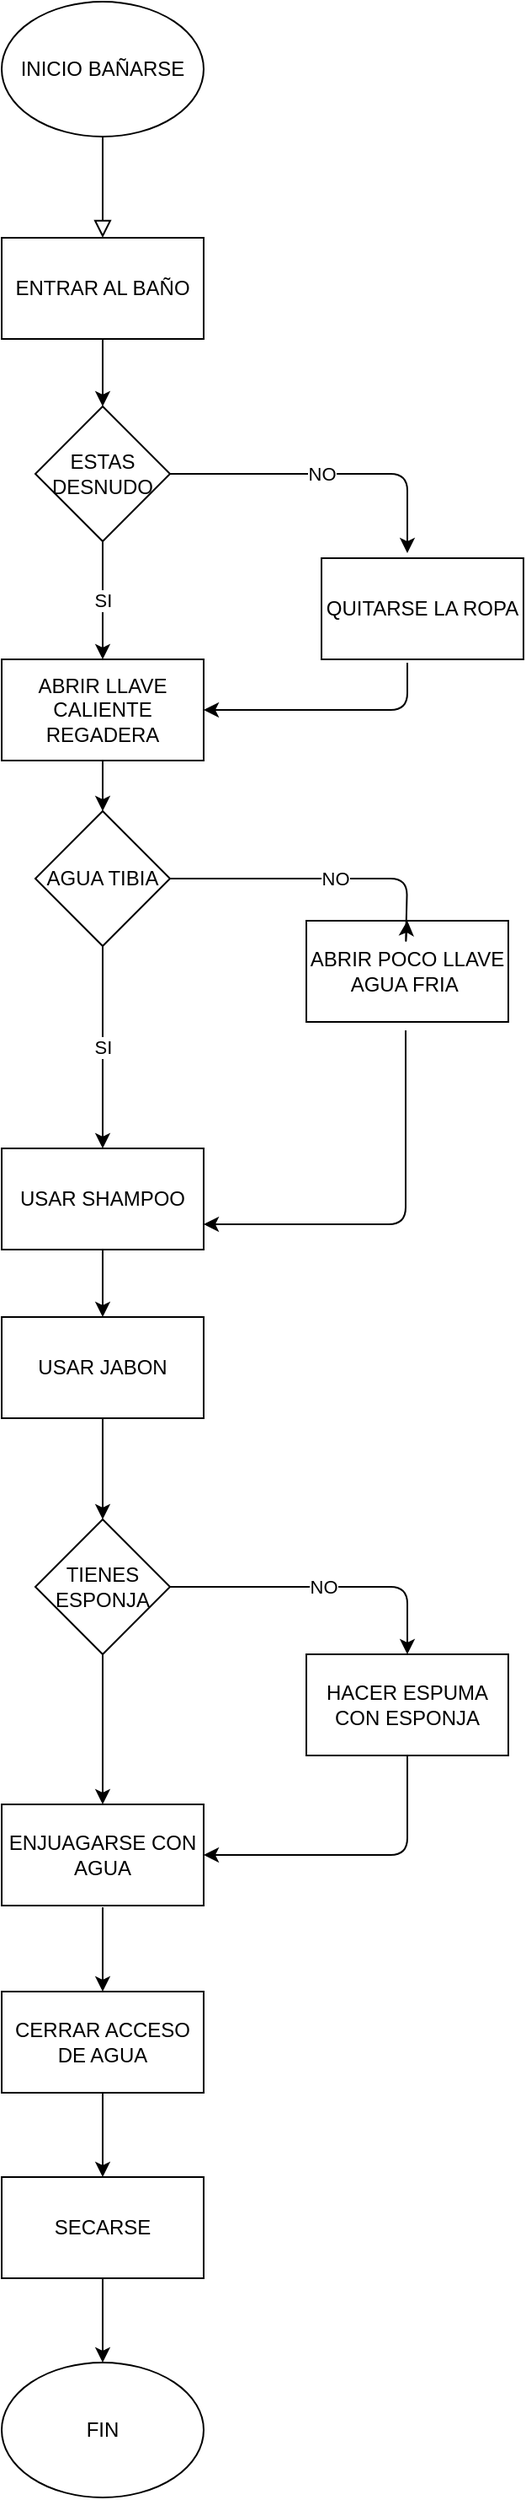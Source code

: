 <mxfile version="13.7.9" type="github">
  <diagram id="C5RBs43oDa-KdzZeNtuy" name="Page-1">
    <mxGraphModel dx="796" dy="425" grid="1" gridSize="10" guides="1" tooltips="1" connect="1" arrows="1" fold="1" page="1" pageScale="1" pageWidth="827" pageHeight="1169" math="0" shadow="0">
      <root>
        <mxCell id="WIyWlLk6GJQsqaUBKTNV-0" />
        <mxCell id="WIyWlLk6GJQsqaUBKTNV-1" parent="WIyWlLk6GJQsqaUBKTNV-0" />
        <mxCell id="WIyWlLk6GJQsqaUBKTNV-2" value="" style="rounded=0;html=1;jettySize=auto;orthogonalLoop=1;fontSize=11;endArrow=block;endFill=0;endSize=8;strokeWidth=1;shadow=0;labelBackgroundColor=none;edgeStyle=orthogonalEdgeStyle;" parent="WIyWlLk6GJQsqaUBKTNV-1" edge="1">
          <mxGeometry relative="1" as="geometry">
            <mxPoint x="220" y="120" as="sourcePoint" />
            <mxPoint x="220" y="180" as="targetPoint" />
          </mxGeometry>
        </mxCell>
        <mxCell id="snqTuCjt3wUm0yRdZNRQ-2" value="&lt;font style=&quot;vertical-align: inherit&quot;&gt;&lt;font style=&quot;vertical-align: inherit&quot;&gt;INICIO BAÑARSE&lt;/font&gt;&lt;/font&gt;" style="ellipse;whiteSpace=wrap;html=1;" vertex="1" parent="WIyWlLk6GJQsqaUBKTNV-1">
          <mxGeometry x="160" y="40" width="120" height="80" as="geometry" />
        </mxCell>
        <mxCell id="snqTuCjt3wUm0yRdZNRQ-5" value="&lt;font style=&quot;vertical-align: inherit&quot;&gt;&lt;font style=&quot;vertical-align: inherit&quot;&gt;ENTRAR AL BAÑO&lt;/font&gt;&lt;/font&gt;" style="rounded=0;whiteSpace=wrap;html=1;" vertex="1" parent="WIyWlLk6GJQsqaUBKTNV-1">
          <mxGeometry x="160" y="180" width="120" height="60" as="geometry" />
        </mxCell>
        <mxCell id="snqTuCjt3wUm0yRdZNRQ-8" value="" style="endArrow=classic;html=1;entryX=0.5;entryY=0;entryDx=0;entryDy=0;" edge="1" parent="WIyWlLk6GJQsqaUBKTNV-1">
          <mxGeometry width="50" height="50" relative="1" as="geometry">
            <mxPoint x="220" y="240" as="sourcePoint" />
            <mxPoint x="220" y="280" as="targetPoint" />
          </mxGeometry>
        </mxCell>
        <mxCell id="snqTuCjt3wUm0yRdZNRQ-10" value="&lt;font style=&quot;vertical-align: inherit&quot;&gt;&lt;font style=&quot;vertical-align: inherit&quot;&gt;&lt;font style=&quot;vertical-align: inherit&quot;&gt;&lt;font style=&quot;vertical-align: inherit&quot;&gt;SI&lt;/font&gt;&lt;/font&gt;&lt;/font&gt;&lt;/font&gt;" style="edgeStyle=orthogonalEdgeStyle;rounded=0;orthogonalLoop=1;jettySize=auto;html=1;exitX=0.5;exitY=1;exitDx=0;exitDy=0;entryX=0.5;entryY=0;entryDx=0;entryDy=0;" edge="1" parent="WIyWlLk6GJQsqaUBKTNV-1" source="snqTuCjt3wUm0yRdZNRQ-9">
          <mxGeometry relative="1" as="geometry">
            <mxPoint x="220" y="430" as="targetPoint" />
            <Array as="points">
              <mxPoint x="220" y="410" />
              <mxPoint x="220" y="410" />
            </Array>
          </mxGeometry>
        </mxCell>
        <mxCell id="snqTuCjt3wUm0yRdZNRQ-9" value="&lt;font style=&quot;vertical-align: inherit&quot;&gt;&lt;font style=&quot;vertical-align: inherit&quot;&gt;&lt;font style=&quot;vertical-align: inherit&quot;&gt;&lt;font style=&quot;vertical-align: inherit&quot;&gt;ESTAS DESNUDO&lt;/font&gt;&lt;/font&gt;&lt;/font&gt;&lt;/font&gt;" style="rhombus;whiteSpace=wrap;html=1;" vertex="1" parent="WIyWlLk6GJQsqaUBKTNV-1">
          <mxGeometry x="180" y="280" width="80" height="80" as="geometry" />
        </mxCell>
        <mxCell id="snqTuCjt3wUm0yRdZNRQ-11" value="&lt;font style=&quot;vertical-align: inherit&quot;&gt;&lt;font style=&quot;vertical-align: inherit&quot;&gt;ABRIR LLAVE CALIENTE REGADERA&lt;/font&gt;&lt;/font&gt;" style="rounded=0;whiteSpace=wrap;html=1;" vertex="1" parent="WIyWlLk6GJQsqaUBKTNV-1">
          <mxGeometry x="160" y="430" width="120" height="60" as="geometry" />
        </mxCell>
        <mxCell id="snqTuCjt3wUm0yRdZNRQ-12" value="&lt;font style=&quot;vertical-align: inherit&quot;&gt;&lt;font style=&quot;vertical-align: inherit&quot;&gt;QUITARSE LA ROPA&lt;/font&gt;&lt;/font&gt;" style="rounded=0;whiteSpace=wrap;html=1;" vertex="1" parent="WIyWlLk6GJQsqaUBKTNV-1">
          <mxGeometry x="350" y="370" width="120" height="60" as="geometry" />
        </mxCell>
        <mxCell id="snqTuCjt3wUm0yRdZNRQ-13" value="&lt;font style=&quot;vertical-align: inherit&quot;&gt;&lt;font style=&quot;vertical-align: inherit&quot;&gt;&lt;font style=&quot;vertical-align: inherit&quot;&gt;&lt;font style=&quot;vertical-align: inherit&quot;&gt;NO&lt;/font&gt;&lt;/font&gt;&lt;/font&gt;&lt;/font&gt;" style="endArrow=classic;html=1;entryX=0.425;entryY=-0.05;entryDx=0;entryDy=0;entryPerimeter=0;" edge="1" parent="WIyWlLk6GJQsqaUBKTNV-1" target="snqTuCjt3wUm0yRdZNRQ-12">
          <mxGeometry x="-0.043" width="50" height="50" relative="1" as="geometry">
            <mxPoint x="260" y="320" as="sourcePoint" />
            <mxPoint x="400" y="320" as="targetPoint" />
            <Array as="points">
              <mxPoint x="401" y="320" />
            </Array>
            <mxPoint as="offset" />
          </mxGeometry>
        </mxCell>
        <mxCell id="snqTuCjt3wUm0yRdZNRQ-17" value="&lt;font style=&quot;vertical-align: inherit&quot;&gt;&lt;font style=&quot;vertical-align: inherit&quot;&gt;&lt;font style=&quot;vertical-align: inherit&quot;&gt;&lt;font style=&quot;vertical-align: inherit&quot;&gt;ABRIR POCO LLAVE AGUA FRIA&amp;nbsp;&lt;/font&gt;&lt;/font&gt;&lt;/font&gt;&lt;/font&gt;" style="rounded=0;whiteSpace=wrap;html=1;" vertex="1" parent="WIyWlLk6GJQsqaUBKTNV-1">
          <mxGeometry x="341" y="585" width="120" height="60" as="geometry" />
        </mxCell>
        <mxCell id="snqTuCjt3wUm0yRdZNRQ-18" value="&lt;font style=&quot;vertical-align: inherit&quot;&gt;&lt;font style=&quot;vertical-align: inherit&quot;&gt;AGUA TIBIA&lt;/font&gt;&lt;/font&gt;" style="rhombus;whiteSpace=wrap;html=1;" vertex="1" parent="WIyWlLk6GJQsqaUBKTNV-1">
          <mxGeometry x="180" y="520" width="80" height="80" as="geometry" />
        </mxCell>
        <mxCell id="snqTuCjt3wUm0yRdZNRQ-19" value="" style="endArrow=classic;html=1;exitX=0.5;exitY=1;exitDx=0;exitDy=0;entryX=0.5;entryY=0;entryDx=0;entryDy=0;" edge="1" parent="WIyWlLk6GJQsqaUBKTNV-1" source="snqTuCjt3wUm0yRdZNRQ-11" target="snqTuCjt3wUm0yRdZNRQ-18">
          <mxGeometry width="50" height="50" relative="1" as="geometry">
            <mxPoint x="330" y="490" as="sourcePoint" />
            <mxPoint x="380" y="440" as="targetPoint" />
          </mxGeometry>
        </mxCell>
        <mxCell id="snqTuCjt3wUm0yRdZNRQ-20" value="&lt;font style=&quot;vertical-align: inherit&quot;&gt;&lt;font style=&quot;vertical-align: inherit&quot;&gt;&lt;font style=&quot;vertical-align: inherit&quot;&gt;&lt;font style=&quot;vertical-align: inherit&quot;&gt;&lt;font style=&quot;vertical-align: inherit&quot;&gt;&lt;font style=&quot;vertical-align: inherit&quot;&gt;&lt;font style=&quot;vertical-align: inherit&quot;&gt;&lt;font style=&quot;vertical-align: inherit&quot;&gt;NO&lt;/font&gt;&lt;/font&gt;&lt;/font&gt;&lt;/font&gt;&lt;/font&gt;&lt;/font&gt;&lt;/font&gt;&lt;/font&gt;" style="endArrow=classic;html=1;exitX=1;exitY=0.5;exitDx=0;exitDy=0;entryX=0.5;entryY=0;entryDx=0;entryDy=0;" edge="1" parent="WIyWlLk6GJQsqaUBKTNV-1" source="snqTuCjt3wUm0yRdZNRQ-18" target="snqTuCjt3wUm0yRdZNRQ-17">
          <mxGeometry width="50" height="50" relative="1" as="geometry">
            <mxPoint x="330" y="480" as="sourcePoint" />
            <mxPoint x="400" y="640" as="targetPoint" />
            <Array as="points">
              <mxPoint x="401" y="560" />
              <mxPoint x="400" y="600" />
            </Array>
          </mxGeometry>
        </mxCell>
        <mxCell id="snqTuCjt3wUm0yRdZNRQ-22" value="&lt;font style=&quot;vertical-align: inherit&quot;&gt;&lt;font style=&quot;vertical-align: inherit&quot;&gt;USAR SHAMPOO&lt;/font&gt;&lt;/font&gt;" style="rounded=0;whiteSpace=wrap;html=1;" vertex="1" parent="WIyWlLk6GJQsqaUBKTNV-1">
          <mxGeometry x="160" y="720" width="120" height="60" as="geometry" />
        </mxCell>
        <mxCell id="snqTuCjt3wUm0yRdZNRQ-23" value="&lt;font style=&quot;vertical-align: inherit&quot;&gt;&lt;font style=&quot;vertical-align: inherit&quot;&gt;&lt;font style=&quot;vertical-align: inherit&quot;&gt;&lt;font style=&quot;vertical-align: inherit&quot;&gt;SI&lt;/font&gt;&lt;/font&gt;&lt;/font&gt;&lt;/font&gt;" style="endArrow=classic;html=1;exitX=0.5;exitY=1;exitDx=0;exitDy=0;entryX=0.5;entryY=0;entryDx=0;entryDy=0;" edge="1" parent="WIyWlLk6GJQsqaUBKTNV-1" source="snqTuCjt3wUm0yRdZNRQ-18" target="snqTuCjt3wUm0yRdZNRQ-22">
          <mxGeometry width="50" height="50" relative="1" as="geometry">
            <mxPoint x="330" y="740" as="sourcePoint" />
            <mxPoint x="380" y="690" as="targetPoint" />
          </mxGeometry>
        </mxCell>
        <mxCell id="snqTuCjt3wUm0yRdZNRQ-24" value="" style="endArrow=classic;html=1;exitX=0.425;exitY=1.033;exitDx=0;exitDy=0;exitPerimeter=0;entryX=1;entryY=0.5;entryDx=0;entryDy=0;" edge="1" parent="WIyWlLk6GJQsqaUBKTNV-1" source="snqTuCjt3wUm0yRdZNRQ-12" target="snqTuCjt3wUm0yRdZNRQ-11">
          <mxGeometry width="50" height="50" relative="1" as="geometry">
            <mxPoint x="330" y="540" as="sourcePoint" />
            <mxPoint x="380" y="490" as="targetPoint" />
            <Array as="points">
              <mxPoint x="401" y="460" />
            </Array>
          </mxGeometry>
        </mxCell>
        <mxCell id="snqTuCjt3wUm0yRdZNRQ-25" value="&lt;font style=&quot;vertical-align: inherit&quot;&gt;&lt;font style=&quot;vertical-align: inherit&quot;&gt;USAR JABON&lt;/font&gt;&lt;/font&gt;" style="rounded=0;whiteSpace=wrap;html=1;" vertex="1" parent="WIyWlLk6GJQsqaUBKTNV-1">
          <mxGeometry x="160" y="820" width="120" height="60" as="geometry" />
        </mxCell>
        <mxCell id="snqTuCjt3wUm0yRdZNRQ-26" value="" style="endArrow=classic;html=1;exitX=0.5;exitY=1;exitDx=0;exitDy=0;" edge="1" parent="WIyWlLk6GJQsqaUBKTNV-1" source="snqTuCjt3wUm0yRdZNRQ-22">
          <mxGeometry width="50" height="50" relative="1" as="geometry">
            <mxPoint x="330" y="740" as="sourcePoint" />
            <mxPoint x="220" y="820" as="targetPoint" />
          </mxGeometry>
        </mxCell>
        <mxCell id="snqTuCjt3wUm0yRdZNRQ-27" value="&lt;font style=&quot;vertical-align: inherit&quot;&gt;&lt;font style=&quot;vertical-align: inherit&quot;&gt;TIENES ESPONJA&lt;/font&gt;&lt;/font&gt;" style="rhombus;whiteSpace=wrap;html=1;" vertex="1" parent="WIyWlLk6GJQsqaUBKTNV-1">
          <mxGeometry x="180" y="940" width="80" height="80" as="geometry" />
        </mxCell>
        <mxCell id="snqTuCjt3wUm0yRdZNRQ-28" value="" style="endArrow=classic;html=1;exitX=0.5;exitY=1;exitDx=0;exitDy=0;entryX=0.5;entryY=0;entryDx=0;entryDy=0;" edge="1" parent="WIyWlLk6GJQsqaUBKTNV-1" source="snqTuCjt3wUm0yRdZNRQ-25" target="snqTuCjt3wUm0yRdZNRQ-27">
          <mxGeometry width="50" height="50" relative="1" as="geometry">
            <mxPoint x="330" y="940" as="sourcePoint" />
            <mxPoint x="380" y="890" as="targetPoint" />
          </mxGeometry>
        </mxCell>
        <mxCell id="snqTuCjt3wUm0yRdZNRQ-29" value="&lt;font style=&quot;vertical-align: inherit&quot;&gt;&lt;font style=&quot;vertical-align: inherit&quot;&gt;ENJUAGARSE CON AGUA&lt;/font&gt;&lt;/font&gt;" style="rounded=0;whiteSpace=wrap;html=1;" vertex="1" parent="WIyWlLk6GJQsqaUBKTNV-1">
          <mxGeometry x="160" y="1109" width="120" height="60" as="geometry" />
        </mxCell>
        <mxCell id="snqTuCjt3wUm0yRdZNRQ-30" value="&lt;font style=&quot;vertical-align: inherit&quot;&gt;&lt;font style=&quot;vertical-align: inherit&quot;&gt;HACER ESPUMA CON ESPONJA&lt;/font&gt;&lt;/font&gt;" style="rounded=0;whiteSpace=wrap;html=1;" vertex="1" parent="WIyWlLk6GJQsqaUBKTNV-1">
          <mxGeometry x="341" y="1020" width="120" height="60" as="geometry" />
        </mxCell>
        <mxCell id="snqTuCjt3wUm0yRdZNRQ-31" value="&lt;font style=&quot;vertical-align: inherit&quot;&gt;&lt;font style=&quot;vertical-align: inherit&quot;&gt;NO&lt;/font&gt;&lt;/font&gt;" style="endArrow=classic;html=1;exitX=1;exitY=0.5;exitDx=0;exitDy=0;entryX=0.5;entryY=0;entryDx=0;entryDy=0;" edge="1" parent="WIyWlLk6GJQsqaUBKTNV-1" source="snqTuCjt3wUm0yRdZNRQ-27" target="snqTuCjt3wUm0yRdZNRQ-30">
          <mxGeometry width="50" height="50" relative="1" as="geometry">
            <mxPoint x="330" y="940" as="sourcePoint" />
            <mxPoint x="380" y="890" as="targetPoint" />
            <Array as="points">
              <mxPoint x="401" y="980" />
            </Array>
          </mxGeometry>
        </mxCell>
        <mxCell id="snqTuCjt3wUm0yRdZNRQ-32" value="" style="endArrow=classic;html=1;exitX=0.5;exitY=1;exitDx=0;exitDy=0;entryX=0.5;entryY=0;entryDx=0;entryDy=0;" edge="1" parent="WIyWlLk6GJQsqaUBKTNV-1" source="snqTuCjt3wUm0yRdZNRQ-27" target="snqTuCjt3wUm0yRdZNRQ-29">
          <mxGeometry width="50" height="50" relative="1" as="geometry">
            <mxPoint x="330" y="940" as="sourcePoint" />
            <mxPoint x="380" y="890" as="targetPoint" />
          </mxGeometry>
        </mxCell>
        <mxCell id="snqTuCjt3wUm0yRdZNRQ-33" value="" style="endArrow=classic;html=1;exitX=0.5;exitY=1;exitDx=0;exitDy=0;entryX=1;entryY=0.5;entryDx=0;entryDy=0;" edge="1" parent="WIyWlLk6GJQsqaUBKTNV-1" source="snqTuCjt3wUm0yRdZNRQ-30" target="snqTuCjt3wUm0yRdZNRQ-29">
          <mxGeometry width="50" height="50" relative="1" as="geometry">
            <mxPoint x="330" y="1220" as="sourcePoint" />
            <mxPoint x="380" y="1170" as="targetPoint" />
            <Array as="points">
              <mxPoint x="401" y="1139" />
            </Array>
          </mxGeometry>
        </mxCell>
        <mxCell id="snqTuCjt3wUm0yRdZNRQ-34" value="" style="endArrow=classic;html=1;entryX=1;entryY=0.75;entryDx=0;entryDy=0;" edge="1" parent="WIyWlLk6GJQsqaUBKTNV-1" target="snqTuCjt3wUm0yRdZNRQ-22">
          <mxGeometry width="50" height="50" relative="1" as="geometry">
            <mxPoint x="400" y="650" as="sourcePoint" />
            <mxPoint x="380" y="680" as="targetPoint" />
            <Array as="points">
              <mxPoint x="400" y="765" />
            </Array>
          </mxGeometry>
        </mxCell>
        <mxCell id="snqTuCjt3wUm0yRdZNRQ-35" value="CERRAR ACCESO DE AGUA" style="rounded=0;whiteSpace=wrap;html=1;" vertex="1" parent="WIyWlLk6GJQsqaUBKTNV-1">
          <mxGeometry x="160" y="1220" width="120" height="60" as="geometry" />
        </mxCell>
        <mxCell id="snqTuCjt3wUm0yRdZNRQ-36" value="" style="endArrow=classic;html=1;entryX=0.5;entryY=0;entryDx=0;entryDy=0;" edge="1" parent="WIyWlLk6GJQsqaUBKTNV-1" target="snqTuCjt3wUm0yRdZNRQ-35">
          <mxGeometry width="50" height="50" relative="1" as="geometry">
            <mxPoint x="220" y="1170" as="sourcePoint" />
            <mxPoint x="380" y="1270" as="targetPoint" />
          </mxGeometry>
        </mxCell>
        <mxCell id="snqTuCjt3wUm0yRdZNRQ-37" value="SECARSE" style="rounded=0;whiteSpace=wrap;html=1;" vertex="1" parent="WIyWlLk6GJQsqaUBKTNV-1">
          <mxGeometry x="160" y="1330" width="120" height="60" as="geometry" />
        </mxCell>
        <mxCell id="snqTuCjt3wUm0yRdZNRQ-38" value="" style="endArrow=classic;html=1;exitX=0.5;exitY=1;exitDx=0;exitDy=0;entryX=0.5;entryY=0;entryDx=0;entryDy=0;" edge="1" parent="WIyWlLk6GJQsqaUBKTNV-1" source="snqTuCjt3wUm0yRdZNRQ-35" target="snqTuCjt3wUm0yRdZNRQ-37">
          <mxGeometry width="50" height="50" relative="1" as="geometry">
            <mxPoint x="330" y="1320" as="sourcePoint" />
            <mxPoint x="380" y="1270" as="targetPoint" />
          </mxGeometry>
        </mxCell>
        <mxCell id="snqTuCjt3wUm0yRdZNRQ-39" value="FIN" style="ellipse;whiteSpace=wrap;html=1;" vertex="1" parent="WIyWlLk6GJQsqaUBKTNV-1">
          <mxGeometry x="160" y="1440" width="120" height="80" as="geometry" />
        </mxCell>
        <mxCell id="snqTuCjt3wUm0yRdZNRQ-40" value="" style="endArrow=classic;html=1;exitX=0.5;exitY=1;exitDx=0;exitDy=0;entryX=0.5;entryY=0;entryDx=0;entryDy=0;" edge="1" parent="WIyWlLk6GJQsqaUBKTNV-1" source="snqTuCjt3wUm0yRdZNRQ-37" target="snqTuCjt3wUm0yRdZNRQ-39">
          <mxGeometry width="50" height="50" relative="1" as="geometry">
            <mxPoint x="330" y="1380" as="sourcePoint" />
            <mxPoint x="380" y="1330" as="targetPoint" />
          </mxGeometry>
        </mxCell>
      </root>
    </mxGraphModel>
  </diagram>
</mxfile>
